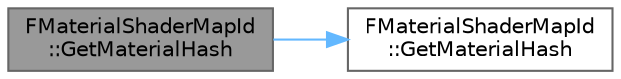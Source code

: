 digraph "FMaterialShaderMapId::GetMaterialHash"
{
 // INTERACTIVE_SVG=YES
 // LATEX_PDF_SIZE
  bgcolor="transparent";
  edge [fontname=Helvetica,fontsize=10,labelfontname=Helvetica,labelfontsize=10];
  node [fontname=Helvetica,fontsize=10,shape=box,height=0.2,width=0.4];
  rankdir="LR";
  Node1 [id="Node000001",label="FMaterialShaderMapId\l::GetMaterialHash",height=0.2,width=0.4,color="gray40", fillcolor="grey60", style="filled", fontcolor="black",tooltip=" "];
  Node1 -> Node2 [id="edge1_Node000001_Node000002",color="steelblue1",style="solid",tooltip=" "];
  Node2 [id="Node000002",label="FMaterialShaderMapId\l::GetMaterialHash",height=0.2,width=0.4,color="grey40", fillcolor="white", style="filled",URL="$dc/de4/classFMaterialShaderMapId.html#a0ac975b5b80095cc57b63d862f48a528",tooltip="Hashes the material-specific part of this shader map Id."];
}
